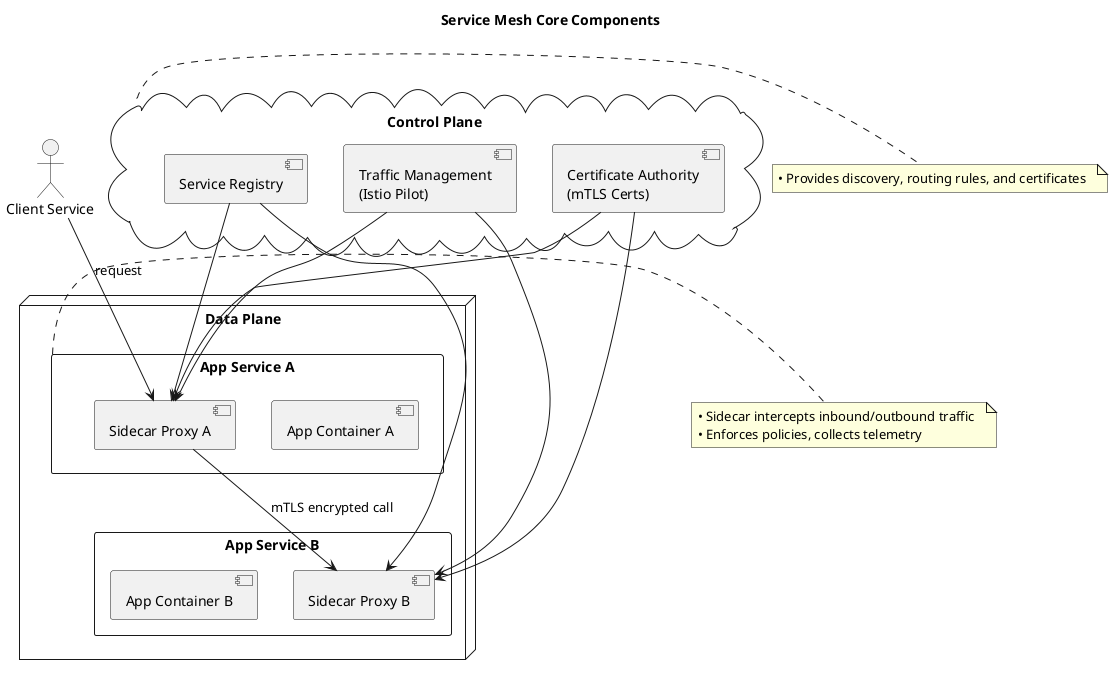 @startuml

title Service Mesh Core Components

actor "Client Service" as Client

node "Data Plane" {
  rectangle "App Service A" as AppA {
    [App Container A]
    [Sidecar Proxy A]
  }
  rectangle "App Service B" as AppB {
    [Sidecar Proxy B]
    [App Container B]
  }
}

cloud "Control Plane" as CP {
  component "Service Registry" as Registry
  component "Traffic Management\n(Istio Pilot)" as TrafficMgr
  component "Certificate Authority\n(mTLS Certs)" as CA
}

Client --> [Sidecar Proxy A] : request
[Sidecar Proxy A] --> [Sidecar Proxy B] : mTLS encrypted call

Registry --> [Sidecar Proxy A]
Registry --> [Sidecar Proxy B]

TrafficMgr --> [Sidecar Proxy A]
TrafficMgr --> [Sidecar Proxy B]

CA --> [Sidecar Proxy A]
CA --> [Sidecar Proxy B]

note right of AppA
  • Sidecar intercepts inbound/outbound traffic  
  • Enforces policies, collects telemetry  
end note

note right of CP
  • Provides discovery, routing rules, and certificates  
end note
@enduml
